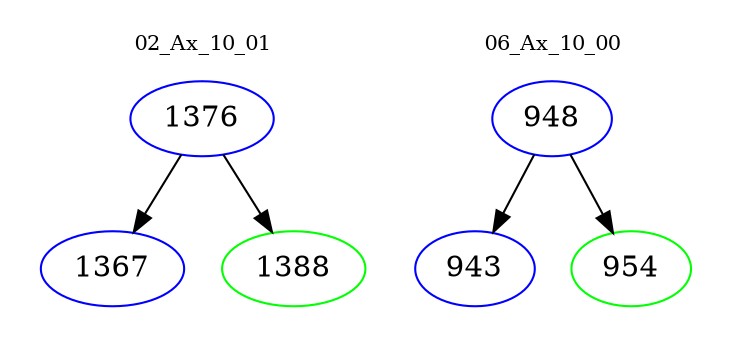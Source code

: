 digraph{
subgraph cluster_0 {
color = white
label = "02_Ax_10_01";
fontsize=10;
T0_1376 [label="1376", color="blue"]
T0_1376 -> T0_1367 [color="black"]
T0_1367 [label="1367", color="blue"]
T0_1376 -> T0_1388 [color="black"]
T0_1388 [label="1388", color="green"]
}
subgraph cluster_1 {
color = white
label = "06_Ax_10_00";
fontsize=10;
T1_948 [label="948", color="blue"]
T1_948 -> T1_943 [color="black"]
T1_943 [label="943", color="blue"]
T1_948 -> T1_954 [color="black"]
T1_954 [label="954", color="green"]
}
}
